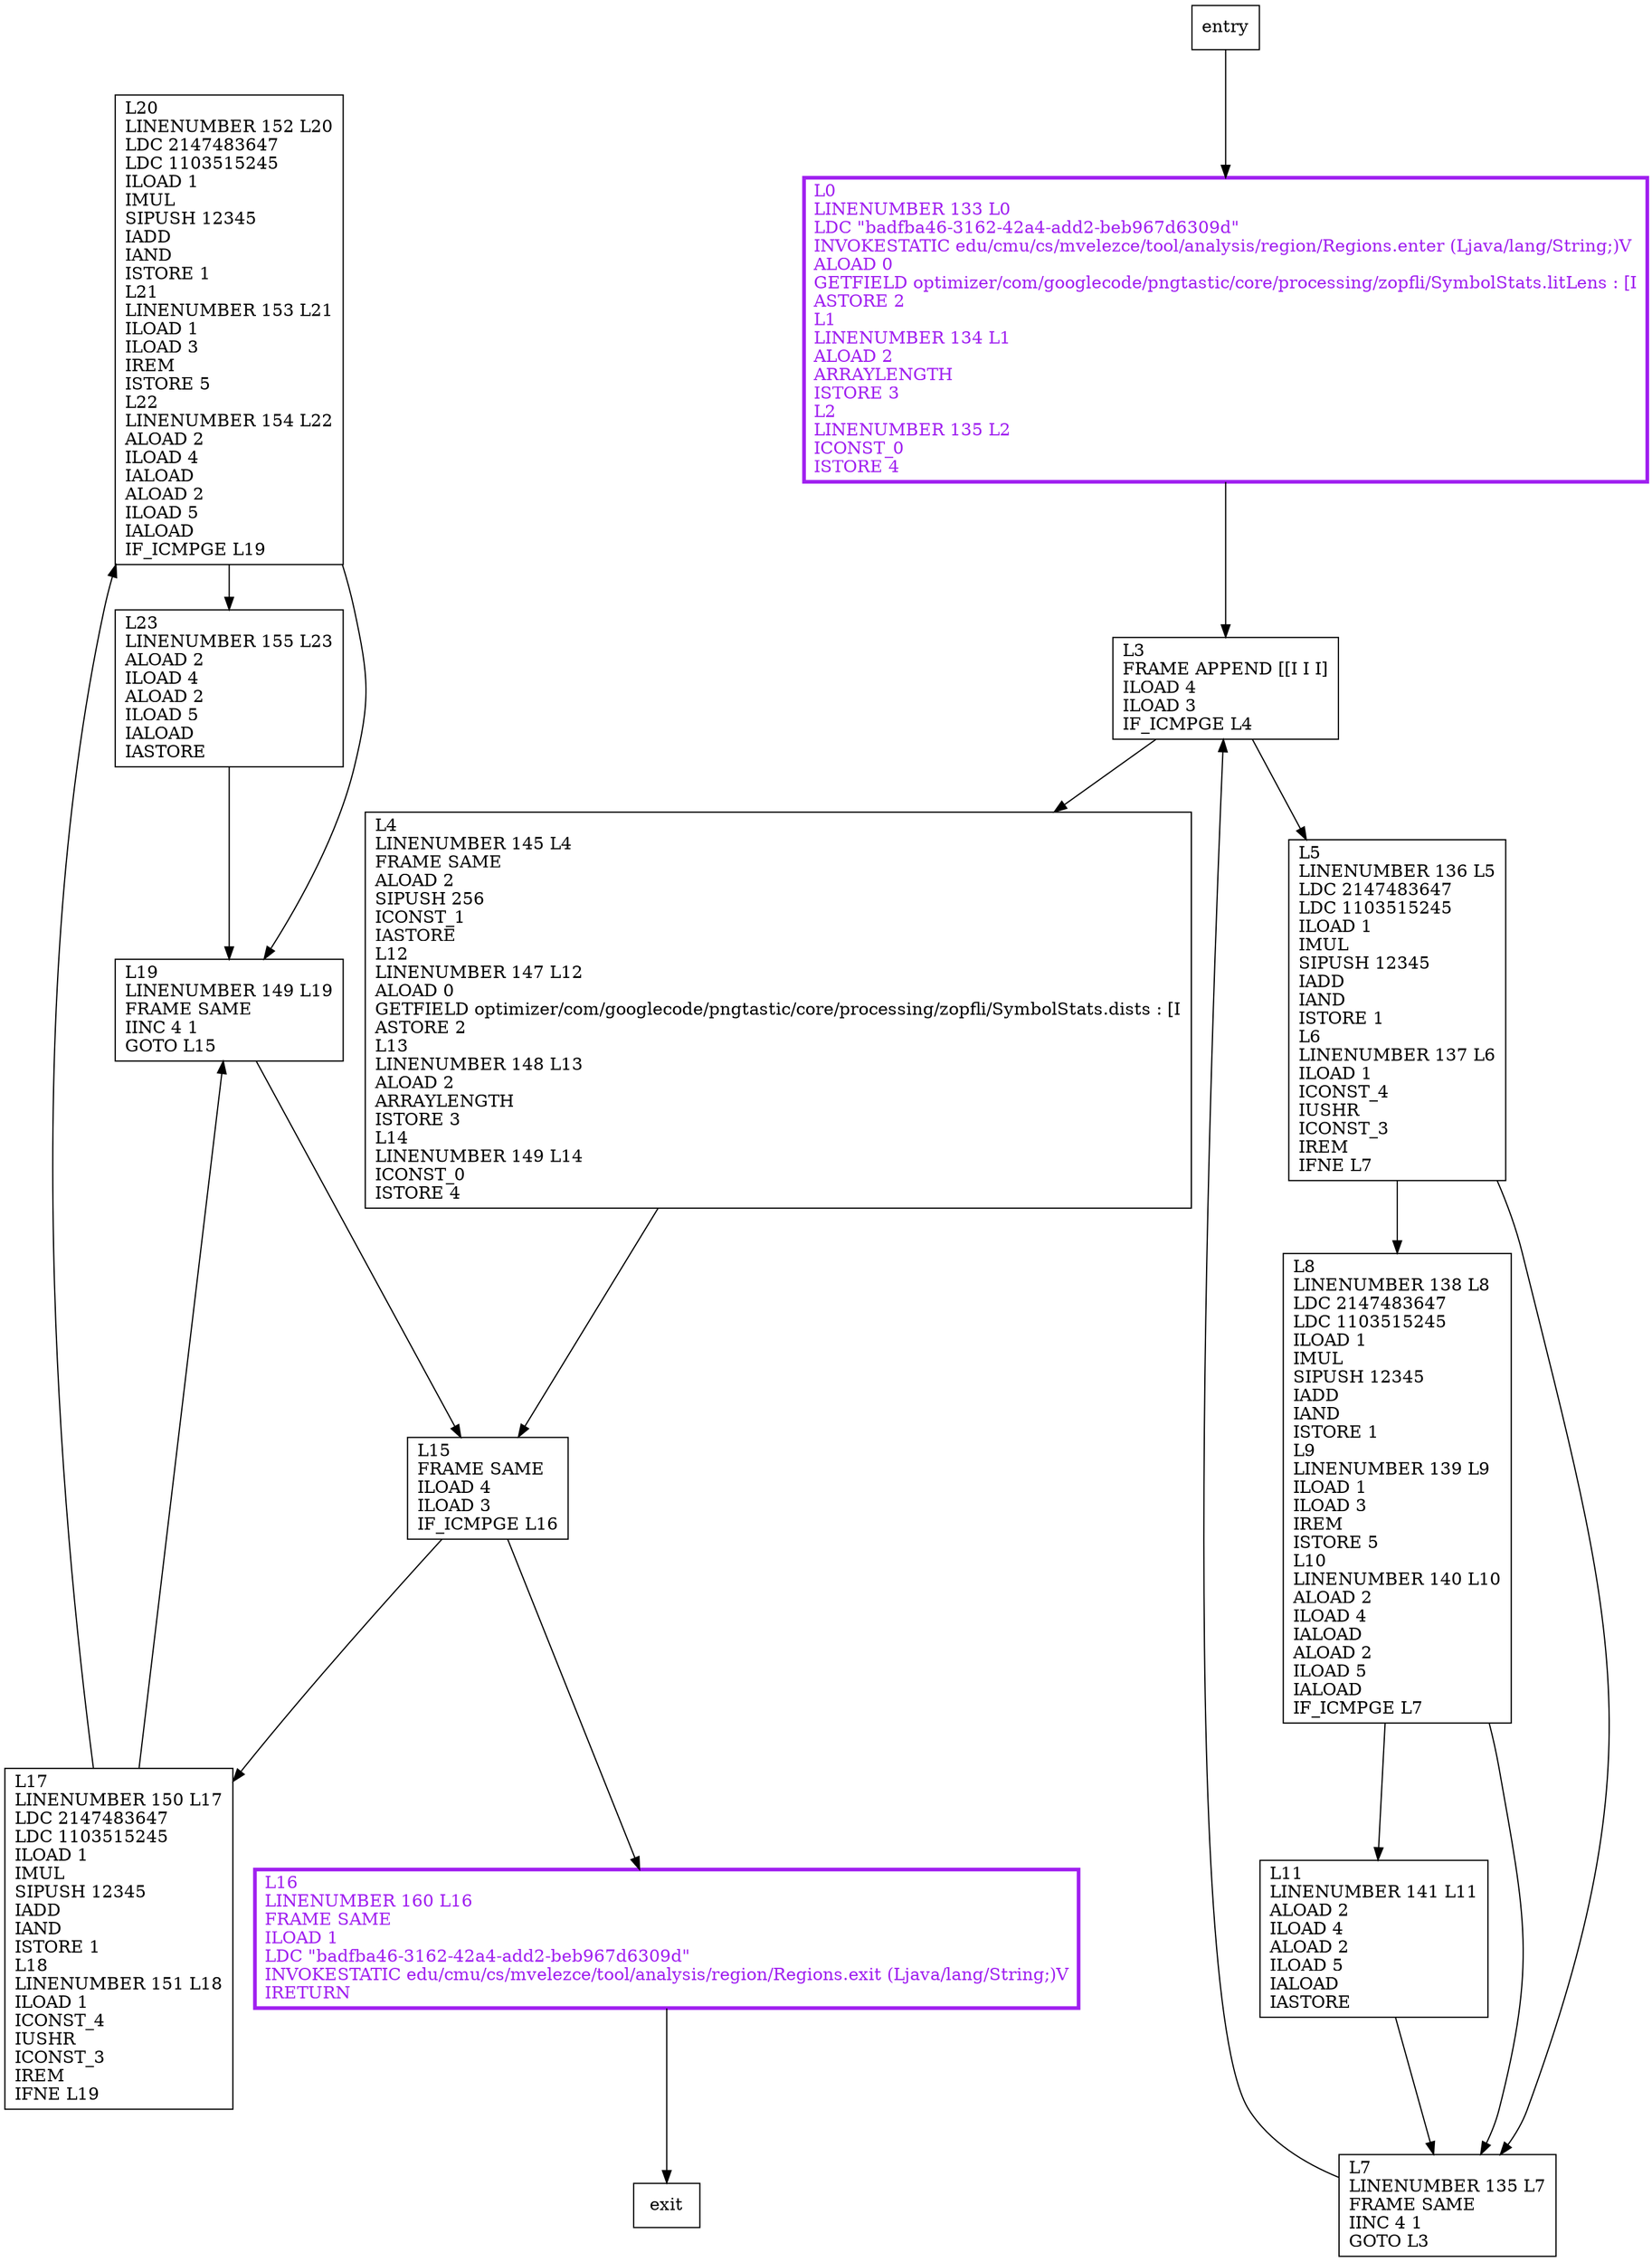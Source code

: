 digraph randomizeFreqs {
node [shape=record];
594025887 [label="L20\lLINENUMBER 152 L20\lLDC 2147483647\lLDC 1103515245\lILOAD 1\lIMUL\lSIPUSH 12345\lIADD\lIAND\lISTORE 1\lL21\lLINENUMBER 153 L21\lILOAD 1\lILOAD 3\lIREM\lISTORE 5\lL22\lLINENUMBER 154 L22\lALOAD 2\lILOAD 4\lIALOAD\lALOAD 2\lILOAD 5\lIALOAD\lIF_ICMPGE L19\l"];
1761766469 [label="L3\lFRAME APPEND [[I I I]\lILOAD 4\lILOAD 3\lIF_ICMPGE L4\l"];
343418880 [label="L0\lLINENUMBER 133 L0\lLDC \"badfba46-3162-42a4-add2-beb967d6309d\"\lINVOKESTATIC edu/cmu/cs/mvelezce/tool/analysis/region/Regions.enter (Ljava/lang/String;)V\lALOAD 0\lGETFIELD optimizer/com/googlecode/pngtastic/core/processing/zopfli/SymbolStats.litLens : [I\lASTORE 2\lL1\lLINENUMBER 134 L1\lALOAD 2\lARRAYLENGTH\lISTORE 3\lL2\lLINENUMBER 135 L2\lICONST_0\lISTORE 4\l"];
822685215 [label="L8\lLINENUMBER 138 L8\lLDC 2147483647\lLDC 1103515245\lILOAD 1\lIMUL\lSIPUSH 12345\lIADD\lIAND\lISTORE 1\lL9\lLINENUMBER 139 L9\lILOAD 1\lILOAD 3\lIREM\lISTORE 5\lL10\lLINENUMBER 140 L10\lALOAD 2\lILOAD 4\lIALOAD\lALOAD 2\lILOAD 5\lIALOAD\lIF_ICMPGE L7\l"];
1456377725 [label="L15\lFRAME SAME\lILOAD 4\lILOAD 3\lIF_ICMPGE L16\l"];
1509040800 [label="L19\lLINENUMBER 149 L19\lFRAME SAME\lIINC 4 1\lGOTO L15\l"];
1421332587 [label="L17\lLINENUMBER 150 L17\lLDC 2147483647\lLDC 1103515245\lILOAD 1\lIMUL\lSIPUSH 12345\lIADD\lIAND\lISTORE 1\lL18\lLINENUMBER 151 L18\lILOAD 1\lICONST_4\lIUSHR\lICONST_3\lIREM\lIFNE L19\l"];
750152244 [label="L16\lLINENUMBER 160 L16\lFRAME SAME\lILOAD 1\lLDC \"badfba46-3162-42a4-add2-beb967d6309d\"\lINVOKESTATIC edu/cmu/cs/mvelezce/tool/analysis/region/Regions.exit (Ljava/lang/String;)V\lIRETURN\l"];
1997490429 [label="L11\lLINENUMBER 141 L11\lALOAD 2\lILOAD 4\lALOAD 2\lILOAD 5\lIALOAD\lIASTORE\l"];
1016083468 [label="L23\lLINENUMBER 155 L23\lALOAD 2\lILOAD 4\lALOAD 2\lILOAD 5\lIALOAD\lIASTORE\l"];
2069674464 [label="L5\lLINENUMBER 136 L5\lLDC 2147483647\lLDC 1103515245\lILOAD 1\lIMUL\lSIPUSH 12345\lIADD\lIAND\lISTORE 1\lL6\lLINENUMBER 137 L6\lILOAD 1\lICONST_4\lIUSHR\lICONST_3\lIREM\lIFNE L7\l"];
2139568355 [label="L4\lLINENUMBER 145 L4\lFRAME SAME\lALOAD 2\lSIPUSH 256\lICONST_1\lIASTORE\lL12\lLINENUMBER 147 L12\lALOAD 0\lGETFIELD optimizer/com/googlecode/pngtastic/core/processing/zopfli/SymbolStats.dists : [I\lASTORE 2\lL13\lLINENUMBER 148 L13\lALOAD 2\lARRAYLENGTH\lISTORE 3\lL14\lLINENUMBER 149 L14\lICONST_0\lISTORE 4\l"];
1684288187 [label="L7\lLINENUMBER 135 L7\lFRAME SAME\lIINC 4 1\lGOTO L3\l"];
entry;
exit;
594025887 -> 1509040800;
594025887 -> 1016083468;
1761766469 -> 2069674464;
1761766469 -> 2139568355;
343418880 -> 1761766469;
822685215 -> 1684288187;
822685215 -> 1997490429;
1456377725 -> 1421332587;
1456377725 -> 750152244;
1509040800 -> 1456377725;
1421332587 -> 594025887;
1421332587 -> 1509040800;
750152244 -> exit;
1997490429 -> 1684288187;
1016083468 -> 1509040800;
entry -> 343418880;
2069674464 -> 822685215;
2069674464 -> 1684288187;
2139568355 -> 1456377725;
1684288187 -> 1761766469;
343418880[fontcolor="purple", penwidth=3, color="purple"];
750152244[fontcolor="purple", penwidth=3, color="purple"];
}
